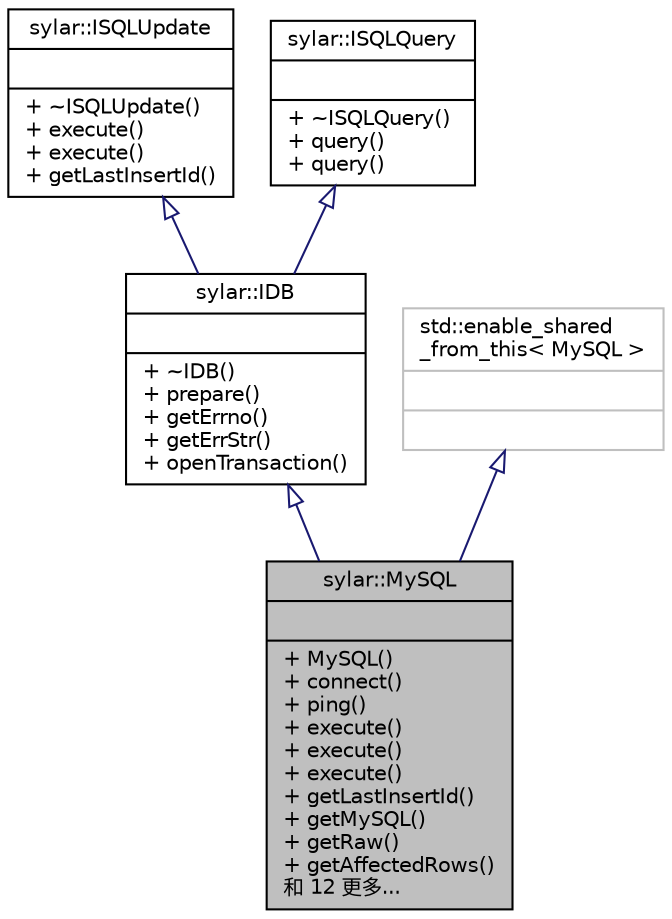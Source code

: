 digraph "sylar::MySQL"
{
 // LATEX_PDF_SIZE
  edge [fontname="Helvetica",fontsize="10",labelfontname="Helvetica",labelfontsize="10"];
  node [fontname="Helvetica",fontsize="10",shape=record];
  Node1 [label="{sylar::MySQL\n||+ MySQL()\l+ connect()\l+ ping()\l+ execute()\l+ execute()\l+ execute()\l+ getLastInsertId()\l+ getMySQL()\l+ getRaw()\l+ getAffectedRows()\l和 12 更多...\l}",height=0.2,width=0.4,color="black", fillcolor="grey75", style="filled", fontcolor="black",tooltip=" "];
  Node2 -> Node1 [dir="back",color="midnightblue",fontsize="10",style="solid",arrowtail="onormal",fontname="Helvetica"];
  Node2 [label="{sylar::IDB\n||+ ~IDB()\l+ prepare()\l+ getErrno()\l+ getErrStr()\l+ openTransaction()\l}",height=0.2,width=0.4,color="black", fillcolor="white", style="filled",URL="$classsylar_1_1IDB.html",tooltip=" "];
  Node3 -> Node2 [dir="back",color="midnightblue",fontsize="10",style="solid",arrowtail="onormal",fontname="Helvetica"];
  Node3 [label="{sylar::ISQLUpdate\n||+ ~ISQLUpdate()\l+ execute()\l+ execute()\l+ getLastInsertId()\l}",height=0.2,width=0.4,color="black", fillcolor="white", style="filled",URL="$classsylar_1_1ISQLUpdate.html",tooltip=" "];
  Node4 -> Node2 [dir="back",color="midnightblue",fontsize="10",style="solid",arrowtail="onormal",fontname="Helvetica"];
  Node4 [label="{sylar::ISQLQuery\n||+ ~ISQLQuery()\l+ query()\l+ query()\l}",height=0.2,width=0.4,color="black", fillcolor="white", style="filled",URL="$classsylar_1_1ISQLQuery.html",tooltip=" "];
  Node5 -> Node1 [dir="back",color="midnightblue",fontsize="10",style="solid",arrowtail="onormal",fontname="Helvetica"];
  Node5 [label="{std::enable_shared\l_from_this\< MySQL \>\n||}",height=0.2,width=0.4,color="grey75", fillcolor="white", style="filled",tooltip=" "];
}
